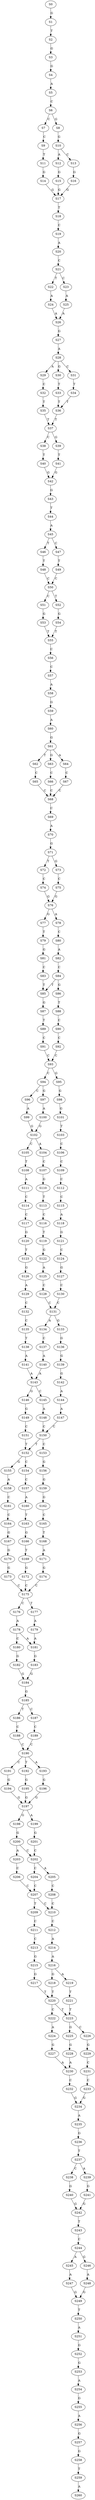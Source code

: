 strict digraph  {
	S0 -> S1 [ label = G ];
	S1 -> S2 [ label = T ];
	S2 -> S3 [ label = G ];
	S3 -> S4 [ label = G ];
	S4 -> S5 [ label = A ];
	S5 -> S6 [ label = C ];
	S6 -> S7 [ label = C ];
	S6 -> S8 [ label = G ];
	S7 -> S9 [ label = C ];
	S8 -> S10 [ label = G ];
	S9 -> S11 [ label = T ];
	S10 -> S12 [ label = A ];
	S10 -> S13 [ label = C ];
	S11 -> S14 [ label = G ];
	S12 -> S15 [ label = G ];
	S13 -> S16 [ label = G ];
	S14 -> S17 [ label = G ];
	S15 -> S17 [ label = G ];
	S16 -> S17 [ label = G ];
	S17 -> S18 [ label = T ];
	S18 -> S19 [ label = C ];
	S19 -> S20 [ label = A ];
	S20 -> S21 [ label = C ];
	S21 -> S22 [ label = T ];
	S21 -> S23 [ label = C ];
	S22 -> S24 [ label = A ];
	S23 -> S25 [ label = A ];
	S24 -> S26 [ label = A ];
	S25 -> S26 [ label = A ];
	S26 -> S27 [ label = G ];
	S27 -> S28 [ label = A ];
	S28 -> S29 [ label = A ];
	S28 -> S30 [ label = G ];
	S28 -> S31 [ label = C ];
	S29 -> S32 [ label = C ];
	S30 -> S33 [ label = T ];
	S31 -> S34 [ label = T ];
	S32 -> S35 [ label = T ];
	S33 -> S36 [ label = T ];
	S34 -> S36 [ label = T ];
	S35 -> S37 [ label = T ];
	S36 -> S37 [ label = T ];
	S37 -> S38 [ label = C ];
	S37 -> S39 [ label = G ];
	S38 -> S40 [ label = T ];
	S39 -> S41 [ label = T ];
	S40 -> S42 [ label = G ];
	S41 -> S42 [ label = G ];
	S42 -> S43 [ label = G ];
	S43 -> S44 [ label = T ];
	S44 -> S45 [ label = A ];
	S45 -> S46 [ label = T ];
	S45 -> S47 [ label = C ];
	S46 -> S48 [ label = T ];
	S47 -> S49 [ label = T ];
	S48 -> S50 [ label = C ];
	S49 -> S50 [ label = C ];
	S50 -> S51 [ label = C ];
	S50 -> S52 [ label = T ];
	S51 -> S53 [ label = G ];
	S52 -> S54 [ label = G ];
	S53 -> S55 [ label = T ];
	S54 -> S55 [ label = T ];
	S55 -> S56 [ label = C ];
	S56 -> S57 [ label = C ];
	S57 -> S58 [ label = A ];
	S58 -> S59 [ label = G ];
	S59 -> S60 [ label = A ];
	S60 -> S61 [ label = G ];
	S61 -> S62 [ label = T ];
	S61 -> S63 [ label = G ];
	S61 -> S64 [ label = A ];
	S62 -> S65 [ label = C ];
	S63 -> S66 [ label = C ];
	S64 -> S67 [ label = C ];
	S65 -> S68 [ label = C ];
	S66 -> S68 [ label = C ];
	S67 -> S68 [ label = C ];
	S68 -> S69 [ label = C ];
	S69 -> S70 [ label = A ];
	S70 -> S71 [ label = G ];
	S71 -> S72 [ label = T ];
	S71 -> S73 [ label = G ];
	S72 -> S74 [ label = C ];
	S73 -> S75 [ label = C ];
	S74 -> S76 [ label = G ];
	S75 -> S76 [ label = G ];
	S76 -> S77 [ label = G ];
	S76 -> S78 [ label = A ];
	S77 -> S79 [ label = T ];
	S78 -> S80 [ label = C ];
	S79 -> S81 [ label = G ];
	S80 -> S82 [ label = A ];
	S81 -> S83 [ label = C ];
	S82 -> S84 [ label = C ];
	S83 -> S85 [ label = T ];
	S84 -> S86 [ label = G ];
	S84 -> S85 [ label = T ];
	S85 -> S87 [ label = G ];
	S86 -> S88 [ label = T ];
	S87 -> S89 [ label = T ];
	S88 -> S90 [ label = C ];
	S89 -> S91 [ label = C ];
	S90 -> S92 [ label = C ];
	S91 -> S93 [ label = C ];
	S92 -> S93 [ label = C ];
	S93 -> S94 [ label = C ];
	S93 -> S95 [ label = G ];
	S94 -> S96 [ label = C ];
	S94 -> S97 [ label = G ];
	S95 -> S98 [ label = G ];
	S96 -> S99 [ label = A ];
	S97 -> S100 [ label = A ];
	S98 -> S101 [ label = G ];
	S99 -> S102 [ label = G ];
	S100 -> S102 [ label = G ];
	S101 -> S103 [ label = T ];
	S102 -> S104 [ label = A ];
	S102 -> S105 [ label = C ];
	S103 -> S106 [ label = C ];
	S104 -> S107 [ label = C ];
	S105 -> S108 [ label = T ];
	S106 -> S109 [ label = C ];
	S107 -> S110 [ label = G ];
	S108 -> S111 [ label = A ];
	S109 -> S112 [ label = C ];
	S110 -> S113 [ label = T ];
	S111 -> S114 [ label = C ];
	S112 -> S115 [ label = C ];
	S113 -> S116 [ label = C ];
	S114 -> S117 [ label = C ];
	S115 -> S118 [ label = A ];
	S116 -> S119 [ label = T ];
	S117 -> S120 [ label = G ];
	S118 -> S121 [ label = G ];
	S119 -> S122 [ label = G ];
	S120 -> S123 [ label = T ];
	S121 -> S124 [ label = C ];
	S122 -> S125 [ label = A ];
	S123 -> S126 [ label = G ];
	S124 -> S127 [ label = G ];
	S125 -> S128 [ label = C ];
	S126 -> S129 [ label = A ];
	S127 -> S130 [ label = C ];
	S128 -> S131 [ label = C ];
	S129 -> S132 [ label = C ];
	S130 -> S131 [ label = C ];
	S131 -> S133 [ label = G ];
	S131 -> S134 [ label = A ];
	S132 -> S135 [ label = C ];
	S133 -> S136 [ label = G ];
	S134 -> S137 [ label = C ];
	S135 -> S138 [ label = T ];
	S136 -> S139 [ label = G ];
	S137 -> S140 [ label = A ];
	S138 -> S141 [ label = A ];
	S139 -> S142 [ label = G ];
	S140 -> S143 [ label = A ];
	S141 -> S143 [ label = A ];
	S142 -> S144 [ label = A ];
	S143 -> S145 [ label = C ];
	S143 -> S146 [ label = G ];
	S144 -> S147 [ label = A ];
	S145 -> S148 [ label = A ];
	S146 -> S149 [ label = G ];
	S147 -> S150 [ label = C ];
	S148 -> S150 [ label = C ];
	S149 -> S151 [ label = C ];
	S150 -> S152 [ label = T ];
	S150 -> S153 [ label = C ];
	S151 -> S152 [ label = T ];
	S152 -> S154 [ label = C ];
	S152 -> S155 [ label = G ];
	S153 -> S156 [ label = G ];
	S154 -> S157 [ label = C ];
	S155 -> S158 [ label = A ];
	S156 -> S159 [ label = G ];
	S157 -> S160 [ label = A ];
	S158 -> S161 [ label = C ];
	S159 -> S162 [ label = G ];
	S160 -> S163 [ label = T ];
	S161 -> S164 [ label = C ];
	S162 -> S165 [ label = C ];
	S163 -> S166 [ label = G ];
	S164 -> S167 [ label = G ];
	S165 -> S168 [ label = T ];
	S166 -> S169 [ label = T ];
	S167 -> S170 [ label = G ];
	S168 -> S171 [ label = A ];
	S169 -> S172 [ label = G ];
	S170 -> S173 [ label = G ];
	S171 -> S174 [ label = G ];
	S172 -> S175 [ label = C ];
	S173 -> S175 [ label = C ];
	S174 -> S175 [ label = C ];
	S175 -> S176 [ label = C ];
	S175 -> S177 [ label = T ];
	S176 -> S178 [ label = A ];
	S177 -> S179 [ label = A ];
	S178 -> S180 [ label = C ];
	S178 -> S181 [ label = A ];
	S179 -> S181 [ label = A ];
	S180 -> S182 [ label = G ];
	S181 -> S183 [ label = G ];
	S182 -> S184 [ label = G ];
	S183 -> S184 [ label = G ];
	S184 -> S185 [ label = G ];
	S185 -> S186 [ label = T ];
	S185 -> S187 [ label = C ];
	S186 -> S188 [ label = C ];
	S187 -> S189 [ label = C ];
	S188 -> S190 [ label = C ];
	S189 -> S190 [ label = C ];
	S190 -> S191 [ label = C ];
	S190 -> S192 [ label = T ];
	S190 -> S193 [ label = A ];
	S191 -> S194 [ label = G ];
	S192 -> S195 [ label = G ];
	S193 -> S196 [ label = G ];
	S194 -> S197 [ label = G ];
	S195 -> S197 [ label = G ];
	S196 -> S197 [ label = G ];
	S197 -> S198 [ label = G ];
	S197 -> S199 [ label = A ];
	S198 -> S200 [ label = G ];
	S199 -> S201 [ label = G ];
	S200 -> S202 [ label = C ];
	S200 -> S203 [ label = A ];
	S201 -> S202 [ label = C ];
	S202 -> S204 [ label = C ];
	S202 -> S205 [ label = A ];
	S203 -> S206 [ label = C ];
	S204 -> S207 [ label = C ];
	S205 -> S208 [ label = C ];
	S206 -> S207 [ label = C ];
	S207 -> S209 [ label = T ];
	S207 -> S210 [ label = C ];
	S208 -> S210 [ label = C ];
	S209 -> S211 [ label = C ];
	S210 -> S212 [ label = C ];
	S211 -> S213 [ label = C ];
	S212 -> S214 [ label = A ];
	S213 -> S215 [ label = G ];
	S214 -> S216 [ label = A ];
	S215 -> S217 [ label = G ];
	S216 -> S218 [ label = G ];
	S216 -> S219 [ label = A ];
	S217 -> S220 [ label = T ];
	S218 -> S220 [ label = T ];
	S219 -> S221 [ label = T ];
	S220 -> S222 [ label = C ];
	S220 -> S223 [ label = T ];
	S221 -> S223 [ label = T ];
	S222 -> S224 [ label = A ];
	S223 -> S225 [ label = G ];
	S223 -> S226 [ label = C ];
	S224 -> S227 [ label = G ];
	S225 -> S228 [ label = G ];
	S226 -> S229 [ label = G ];
	S227 -> S230 [ label = A ];
	S228 -> S230 [ label = A ];
	S229 -> S231 [ label = C ];
	S230 -> S232 [ label = C ];
	S231 -> S233 [ label = C ];
	S232 -> S234 [ label = G ];
	S233 -> S234 [ label = G ];
	S234 -> S235 [ label = A ];
	S235 -> S236 [ label = G ];
	S236 -> S237 [ label = T ];
	S237 -> S238 [ label = C ];
	S237 -> S239 [ label = A ];
	S238 -> S240 [ label = G ];
	S239 -> S241 [ label = G ];
	S240 -> S242 [ label = G ];
	S241 -> S242 [ label = G ];
	S242 -> S243 [ label = T ];
	S243 -> S244 [ label = C ];
	S244 -> S245 [ label = A ];
	S244 -> S246 [ label = G ];
	S245 -> S247 [ label = A ];
	S246 -> S248 [ label = A ];
	S247 -> S249 [ label = G ];
	S248 -> S249 [ label = G ];
	S249 -> S250 [ label = T ];
	S250 -> S251 [ label = A ];
	S251 -> S252 [ label = G ];
	S252 -> S253 [ label = G ];
	S253 -> S254 [ label = A ];
	S254 -> S255 [ label = G ];
	S255 -> S256 [ label = A ];
	S256 -> S257 [ label = G ];
	S257 -> S258 [ label = G ];
	S258 -> S259 [ label = T ];
	S259 -> S260 [ label = A ];
}
